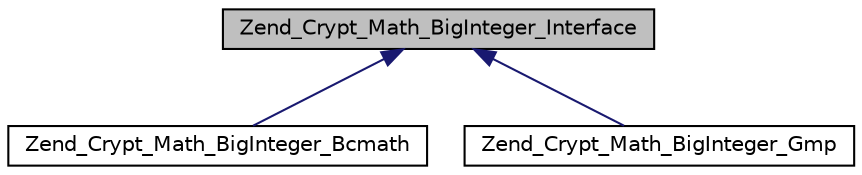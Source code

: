 digraph G
{
  edge [fontname="Helvetica",fontsize="10",labelfontname="Helvetica",labelfontsize="10"];
  node [fontname="Helvetica",fontsize="10",shape=record];
  Node1 [label="Zend_Crypt_Math_BigInteger_Interface",height=0.2,width=0.4,color="black", fillcolor="grey75", style="filled" fontcolor="black"];
  Node1 -> Node2 [dir="back",color="midnightblue",fontsize="10",style="solid",fontname="Helvetica"];
  Node2 [label="Zend_Crypt_Math_BigInteger_Bcmath",height=0.2,width=0.4,color="black", fillcolor="white", style="filled",URL="$class_zend___crypt___math___big_integer___bcmath.html"];
  Node1 -> Node3 [dir="back",color="midnightblue",fontsize="10",style="solid",fontname="Helvetica"];
  Node3 [label="Zend_Crypt_Math_BigInteger_Gmp",height=0.2,width=0.4,color="black", fillcolor="white", style="filled",URL="$class_zend___crypt___math___big_integer___gmp.html"];
}
